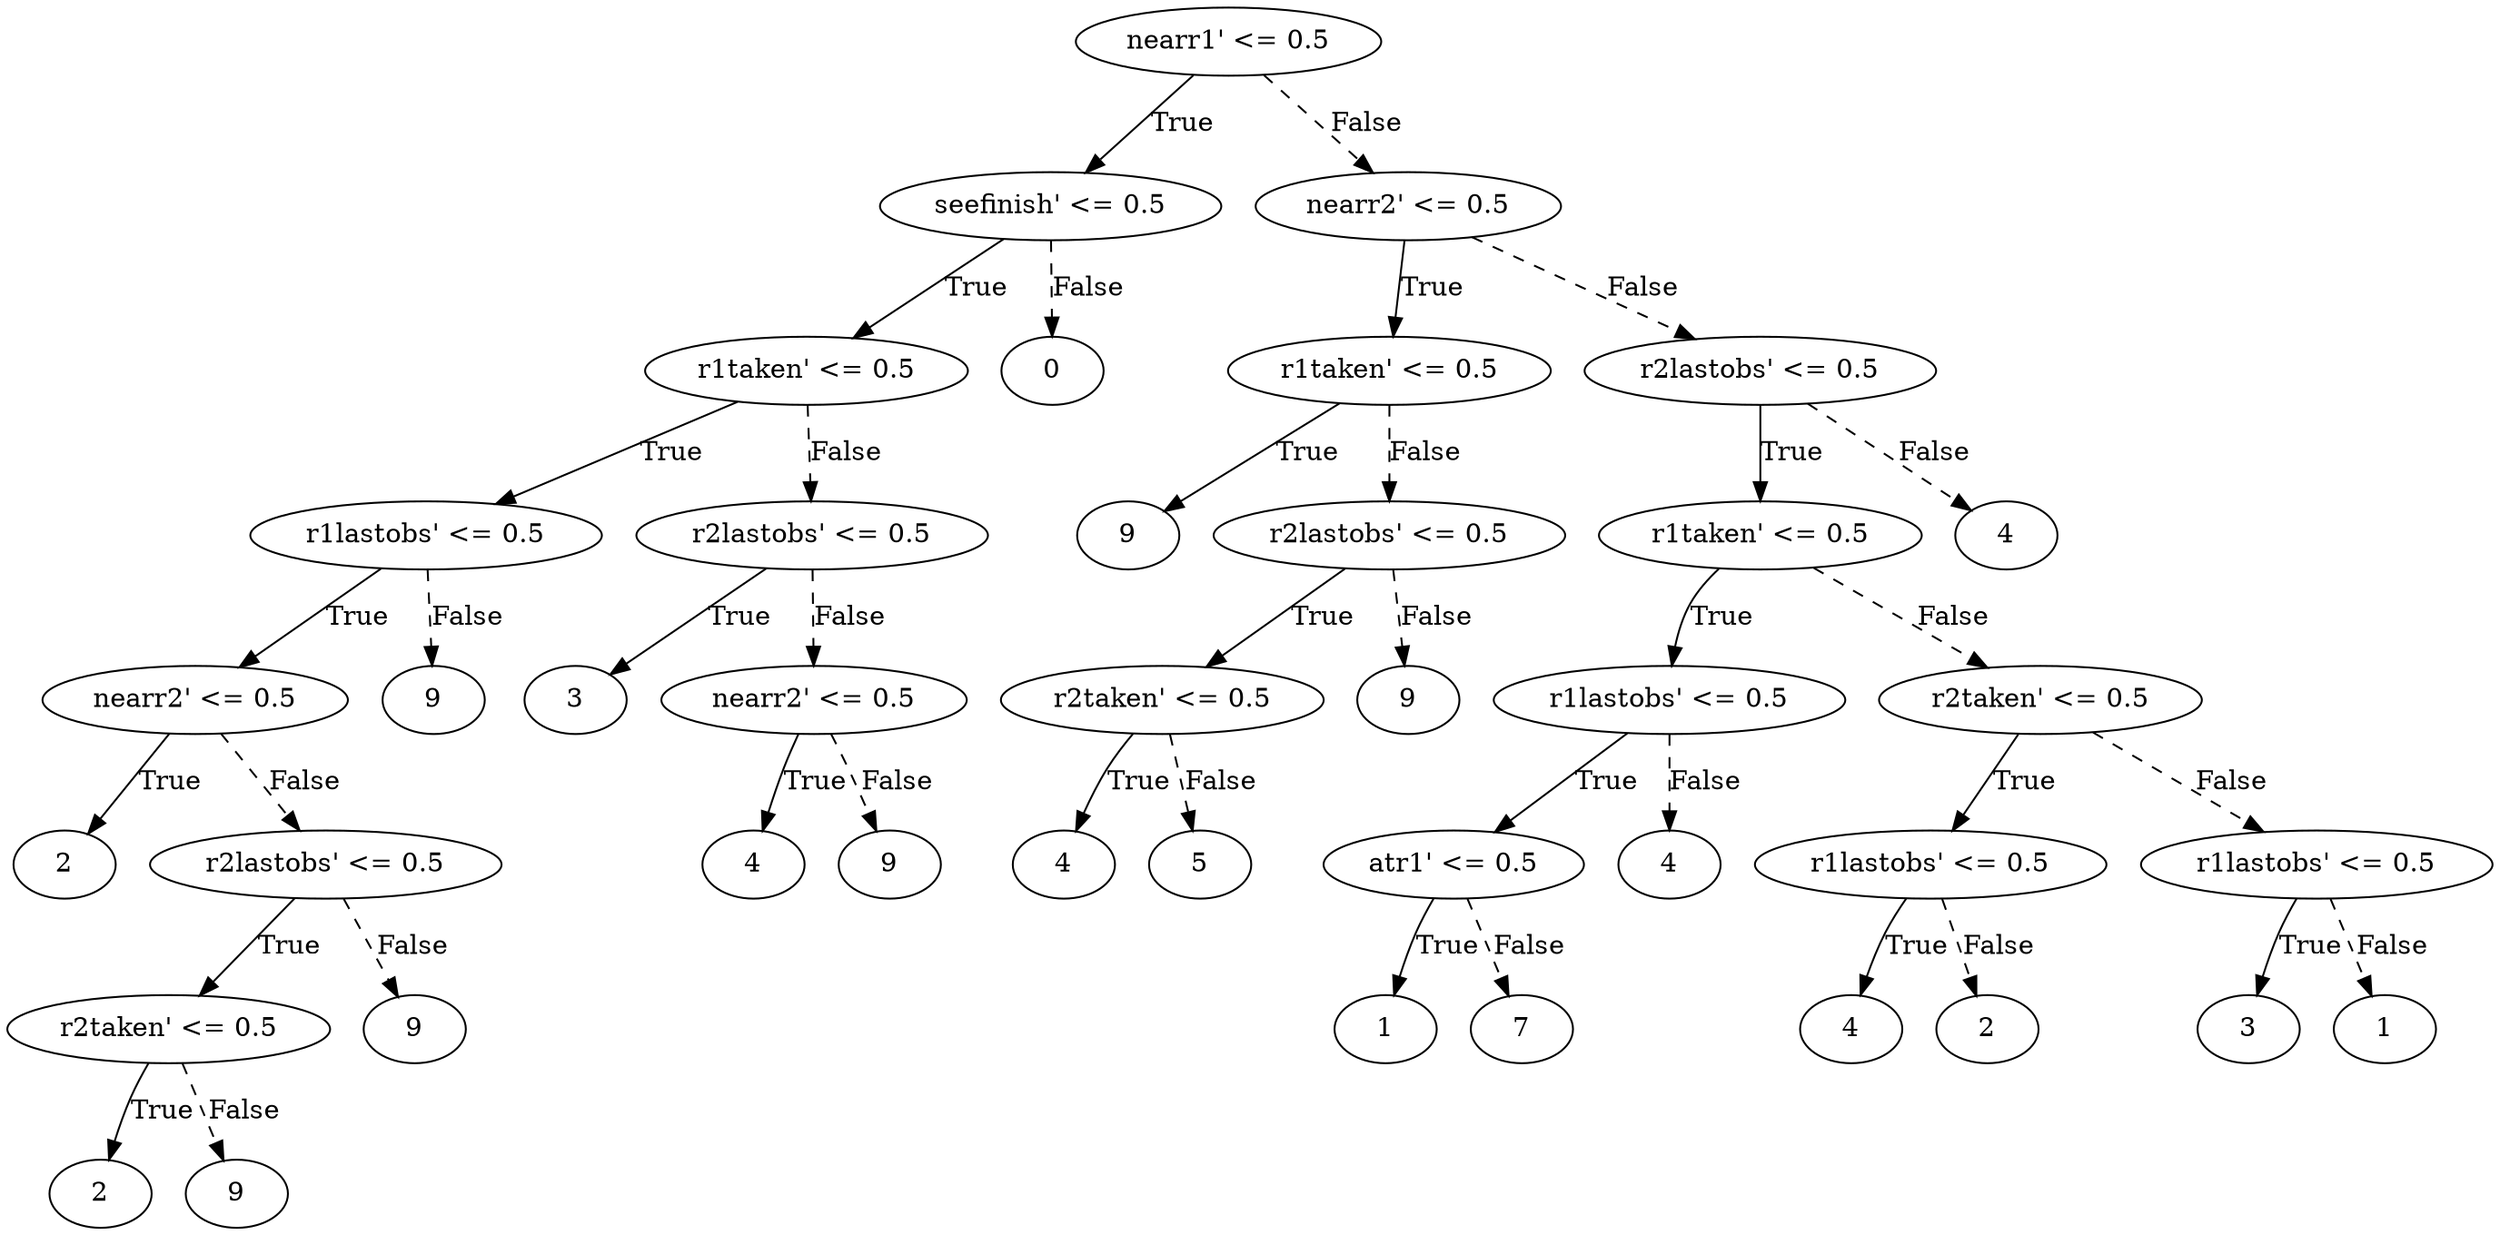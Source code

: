 digraph {
0 [label="nearr1' <= 0.5"];
1 [label="seefinish' <= 0.5"];
2 [label="r1taken' <= 0.5"];
3 [label="r1lastobs' <= 0.5"];
4 [label="nearr2' <= 0.5"];
5 [label="2"];
4 -> 5 [label="True"];
6 [label="r2lastobs' <= 0.5"];
7 [label="r2taken' <= 0.5"];
8 [label="2"];
7 -> 8 [label="True"];
9 [label="9"];
7 -> 9 [style="dashed", label="False"];
6 -> 7 [label="True"];
10 [label="9"];
6 -> 10 [style="dashed", label="False"];
4 -> 6 [style="dashed", label="False"];
3 -> 4 [label="True"];
11 [label="9"];
3 -> 11 [style="dashed", label="False"];
2 -> 3 [label="True"];
12 [label="r2lastobs' <= 0.5"];
13 [label="3"];
12 -> 13 [label="True"];
14 [label="nearr2' <= 0.5"];
15 [label="4"];
14 -> 15 [label="True"];
16 [label="9"];
14 -> 16 [style="dashed", label="False"];
12 -> 14 [style="dashed", label="False"];
2 -> 12 [style="dashed", label="False"];
1 -> 2 [label="True"];
17 [label="0"];
1 -> 17 [style="dashed", label="False"];
0 -> 1 [label="True"];
18 [label="nearr2' <= 0.5"];
19 [label="r1taken' <= 0.5"];
20 [label="9"];
19 -> 20 [label="True"];
21 [label="r2lastobs' <= 0.5"];
22 [label="r2taken' <= 0.5"];
23 [label="4"];
22 -> 23 [label="True"];
24 [label="5"];
22 -> 24 [style="dashed", label="False"];
21 -> 22 [label="True"];
25 [label="9"];
21 -> 25 [style="dashed", label="False"];
19 -> 21 [style="dashed", label="False"];
18 -> 19 [label="True"];
26 [label="r2lastobs' <= 0.5"];
27 [label="r1taken' <= 0.5"];
28 [label="r1lastobs' <= 0.5"];
29 [label="atr1' <= 0.5"];
30 [label="1"];
29 -> 30 [label="True"];
31 [label="7"];
29 -> 31 [style="dashed", label="False"];
28 -> 29 [label="True"];
32 [label="4"];
28 -> 32 [style="dashed", label="False"];
27 -> 28 [label="True"];
33 [label="r2taken' <= 0.5"];
34 [label="r1lastobs' <= 0.5"];
35 [label="4"];
34 -> 35 [label="True"];
36 [label="2"];
34 -> 36 [style="dashed", label="False"];
33 -> 34 [label="True"];
37 [label="r1lastobs' <= 0.5"];
38 [label="3"];
37 -> 38 [label="True"];
39 [label="1"];
37 -> 39 [style="dashed", label="False"];
33 -> 37 [style="dashed", label="False"];
27 -> 33 [style="dashed", label="False"];
26 -> 27 [label="True"];
40 [label="4"];
26 -> 40 [style="dashed", label="False"];
18 -> 26 [style="dashed", label="False"];
0 -> 18 [style="dashed", label="False"];

}